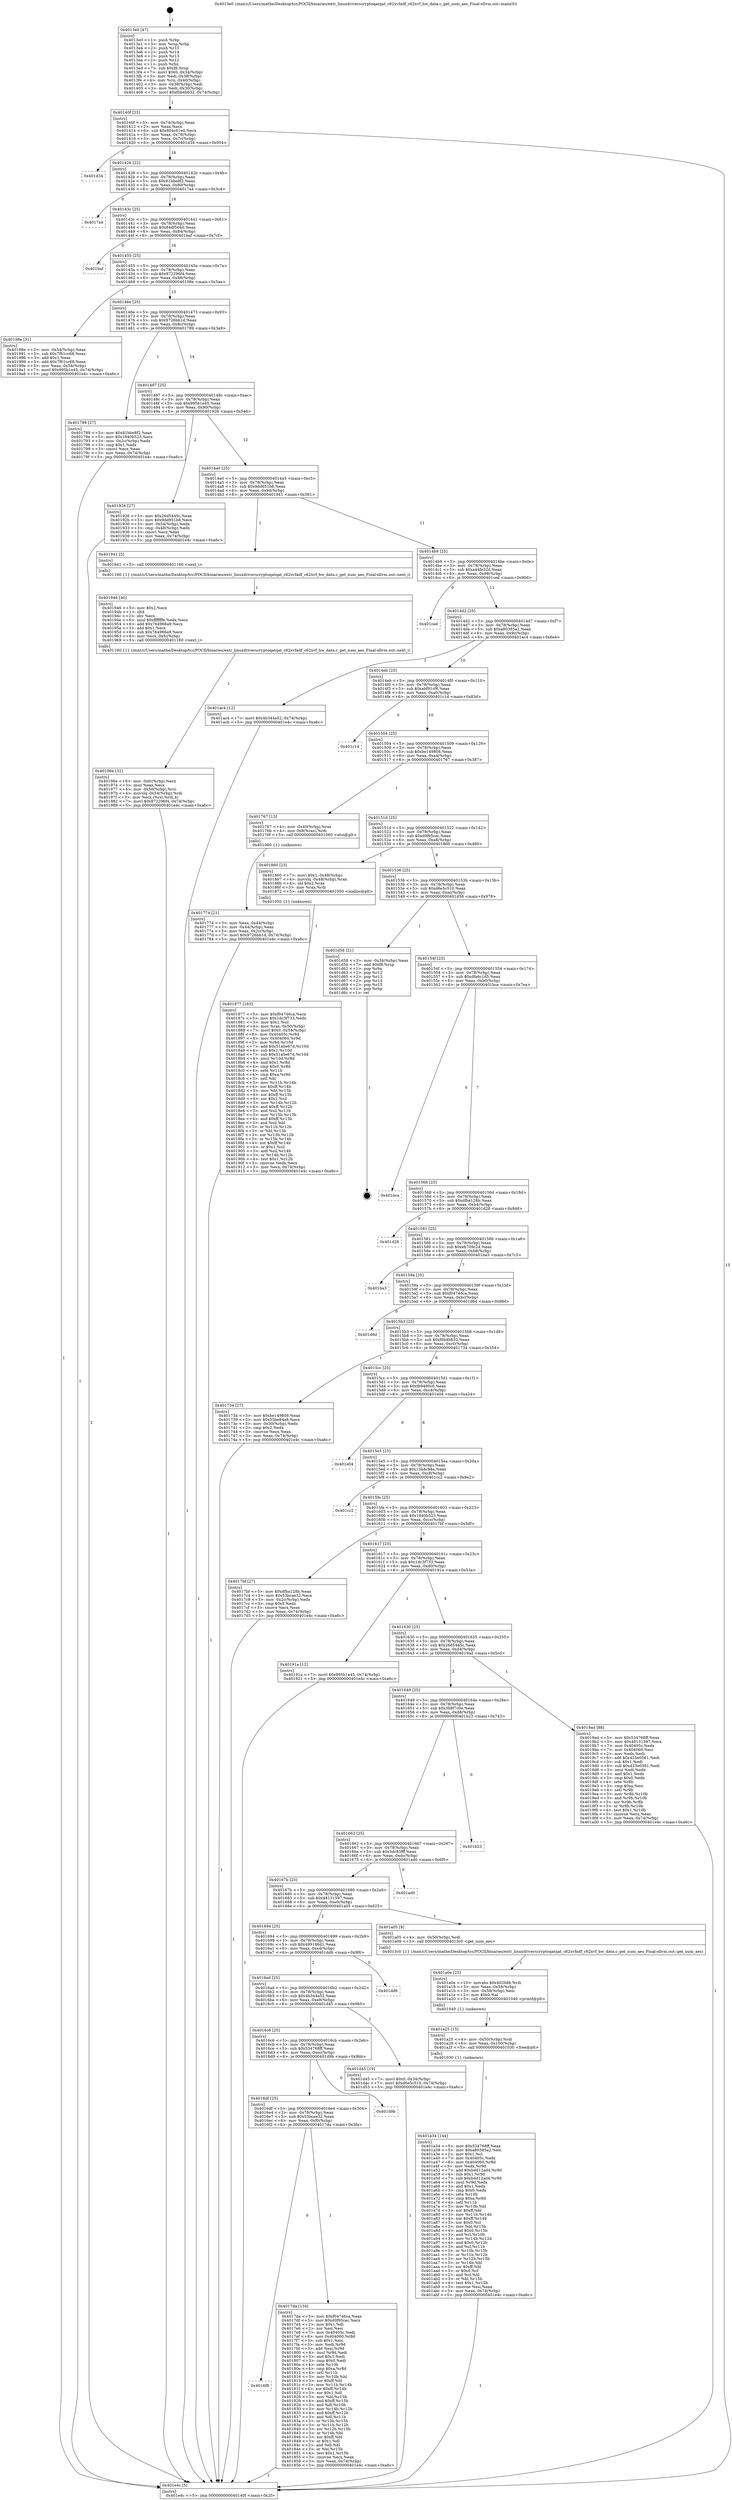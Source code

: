 digraph "0x4013e0" {
  label = "0x4013e0 (/mnt/c/Users/mathe/Desktop/tcc/POCII/binaries/extr_linuxdriverscryptoqatqat_c62xvfadf_c62xvf_hw_data.c_get_num_aes_Final-ollvm.out::main(0))"
  labelloc = "t"
  node[shape=record]

  Entry [label="",width=0.3,height=0.3,shape=circle,fillcolor=black,style=filled]
  "0x40140f" [label="{
     0x40140f [23]\l
     | [instrs]\l
     &nbsp;&nbsp;0x40140f \<+3\>: mov -0x74(%rbp),%eax\l
     &nbsp;&nbsp;0x401412 \<+2\>: mov %eax,%ecx\l
     &nbsp;&nbsp;0x401414 \<+6\>: sub $0x804c61e0,%ecx\l
     &nbsp;&nbsp;0x40141a \<+3\>: mov %eax,-0x78(%rbp)\l
     &nbsp;&nbsp;0x40141d \<+3\>: mov %ecx,-0x7c(%rbp)\l
     &nbsp;&nbsp;0x401420 \<+6\>: je 0000000000401d34 \<main+0x954\>\l
  }"]
  "0x401d34" [label="{
     0x401d34\l
  }", style=dashed]
  "0x401426" [label="{
     0x401426 [22]\l
     | [instrs]\l
     &nbsp;&nbsp;0x401426 \<+5\>: jmp 000000000040142b \<main+0x4b\>\l
     &nbsp;&nbsp;0x40142b \<+3\>: mov -0x78(%rbp),%eax\l
     &nbsp;&nbsp;0x40142e \<+5\>: sub $0x81bbe8f2,%eax\l
     &nbsp;&nbsp;0x401433 \<+3\>: mov %eax,-0x80(%rbp)\l
     &nbsp;&nbsp;0x401436 \<+6\>: je 00000000004017a4 \<main+0x3c4\>\l
  }"]
  Exit [label="",width=0.3,height=0.3,shape=circle,fillcolor=black,style=filled,peripheries=2]
  "0x4017a4" [label="{
     0x4017a4\l
  }", style=dashed]
  "0x40143c" [label="{
     0x40143c [25]\l
     | [instrs]\l
     &nbsp;&nbsp;0x40143c \<+5\>: jmp 0000000000401441 \<main+0x61\>\l
     &nbsp;&nbsp;0x401441 \<+3\>: mov -0x78(%rbp),%eax\l
     &nbsp;&nbsp;0x401444 \<+5\>: sub $0x84df5640,%eax\l
     &nbsp;&nbsp;0x401449 \<+6\>: mov %eax,-0x84(%rbp)\l
     &nbsp;&nbsp;0x40144f \<+6\>: je 0000000000401baf \<main+0x7cf\>\l
  }"]
  "0x401a34" [label="{
     0x401a34 [144]\l
     | [instrs]\l
     &nbsp;&nbsp;0x401a34 \<+5\>: mov $0x534768ff,%eax\l
     &nbsp;&nbsp;0x401a39 \<+5\>: mov $0xa80385a2,%esi\l
     &nbsp;&nbsp;0x401a3e \<+2\>: mov $0x1,%cl\l
     &nbsp;&nbsp;0x401a40 \<+7\>: mov 0x40405c,%edx\l
     &nbsp;&nbsp;0x401a47 \<+8\>: mov 0x404060,%r8d\l
     &nbsp;&nbsp;0x401a4f \<+3\>: mov %edx,%r9d\l
     &nbsp;&nbsp;0x401a52 \<+7\>: add $0xb4d12ad4,%r9d\l
     &nbsp;&nbsp;0x401a59 \<+4\>: sub $0x1,%r9d\l
     &nbsp;&nbsp;0x401a5d \<+7\>: sub $0xb4d12ad4,%r9d\l
     &nbsp;&nbsp;0x401a64 \<+4\>: imul %r9d,%edx\l
     &nbsp;&nbsp;0x401a68 \<+3\>: and $0x1,%edx\l
     &nbsp;&nbsp;0x401a6b \<+3\>: cmp $0x0,%edx\l
     &nbsp;&nbsp;0x401a6e \<+4\>: sete %r10b\l
     &nbsp;&nbsp;0x401a72 \<+4\>: cmp $0xa,%r8d\l
     &nbsp;&nbsp;0x401a76 \<+4\>: setl %r11b\l
     &nbsp;&nbsp;0x401a7a \<+3\>: mov %r10b,%bl\l
     &nbsp;&nbsp;0x401a7d \<+3\>: xor $0xff,%bl\l
     &nbsp;&nbsp;0x401a80 \<+3\>: mov %r11b,%r14b\l
     &nbsp;&nbsp;0x401a83 \<+4\>: xor $0xff,%r14b\l
     &nbsp;&nbsp;0x401a87 \<+3\>: xor $0x0,%cl\l
     &nbsp;&nbsp;0x401a8a \<+3\>: mov %bl,%r15b\l
     &nbsp;&nbsp;0x401a8d \<+4\>: and $0x0,%r15b\l
     &nbsp;&nbsp;0x401a91 \<+3\>: and %cl,%r10b\l
     &nbsp;&nbsp;0x401a94 \<+3\>: mov %r14b,%r12b\l
     &nbsp;&nbsp;0x401a97 \<+4\>: and $0x0,%r12b\l
     &nbsp;&nbsp;0x401a9b \<+3\>: and %cl,%r11b\l
     &nbsp;&nbsp;0x401a9e \<+3\>: or %r10b,%r15b\l
     &nbsp;&nbsp;0x401aa1 \<+3\>: or %r11b,%r12b\l
     &nbsp;&nbsp;0x401aa4 \<+3\>: xor %r12b,%r15b\l
     &nbsp;&nbsp;0x401aa7 \<+3\>: or %r14b,%bl\l
     &nbsp;&nbsp;0x401aaa \<+3\>: xor $0xff,%bl\l
     &nbsp;&nbsp;0x401aad \<+3\>: or $0x0,%cl\l
     &nbsp;&nbsp;0x401ab0 \<+2\>: and %cl,%bl\l
     &nbsp;&nbsp;0x401ab2 \<+3\>: or %bl,%r15b\l
     &nbsp;&nbsp;0x401ab5 \<+4\>: test $0x1,%r15b\l
     &nbsp;&nbsp;0x401ab9 \<+3\>: cmovne %esi,%eax\l
     &nbsp;&nbsp;0x401abc \<+3\>: mov %eax,-0x74(%rbp)\l
     &nbsp;&nbsp;0x401abf \<+5\>: jmp 0000000000401e4c \<main+0xa6c\>\l
  }"]
  "0x401baf" [label="{
     0x401baf\l
  }", style=dashed]
  "0x401455" [label="{
     0x401455 [25]\l
     | [instrs]\l
     &nbsp;&nbsp;0x401455 \<+5\>: jmp 000000000040145a \<main+0x7a\>\l
     &nbsp;&nbsp;0x40145a \<+3\>: mov -0x78(%rbp),%eax\l
     &nbsp;&nbsp;0x40145d \<+5\>: sub $0x872296f4,%eax\l
     &nbsp;&nbsp;0x401462 \<+6\>: mov %eax,-0x88(%rbp)\l
     &nbsp;&nbsp;0x401468 \<+6\>: je 000000000040198e \<main+0x5ae\>\l
  }"]
  "0x401a25" [label="{
     0x401a25 [15]\l
     | [instrs]\l
     &nbsp;&nbsp;0x401a25 \<+4\>: mov -0x50(%rbp),%rdi\l
     &nbsp;&nbsp;0x401a29 \<+6\>: mov %eax,-0x100(%rbp)\l
     &nbsp;&nbsp;0x401a2f \<+5\>: call 0000000000401030 \<free@plt\>\l
     | [calls]\l
     &nbsp;&nbsp;0x401030 \{1\} (unknown)\l
  }"]
  "0x40198e" [label="{
     0x40198e [31]\l
     | [instrs]\l
     &nbsp;&nbsp;0x40198e \<+3\>: mov -0x54(%rbp),%eax\l
     &nbsp;&nbsp;0x401991 \<+5\>: sub $0x7f61cc68,%eax\l
     &nbsp;&nbsp;0x401996 \<+3\>: add $0x1,%eax\l
     &nbsp;&nbsp;0x401999 \<+5\>: add $0x7f61cc68,%eax\l
     &nbsp;&nbsp;0x40199e \<+3\>: mov %eax,-0x54(%rbp)\l
     &nbsp;&nbsp;0x4019a1 \<+7\>: movl $0x995b1e45,-0x74(%rbp)\l
     &nbsp;&nbsp;0x4019a8 \<+5\>: jmp 0000000000401e4c \<main+0xa6c\>\l
  }"]
  "0x40146e" [label="{
     0x40146e [25]\l
     | [instrs]\l
     &nbsp;&nbsp;0x40146e \<+5\>: jmp 0000000000401473 \<main+0x93\>\l
     &nbsp;&nbsp;0x401473 \<+3\>: mov -0x78(%rbp),%eax\l
     &nbsp;&nbsp;0x401476 \<+5\>: sub $0x9726bb1d,%eax\l
     &nbsp;&nbsp;0x40147b \<+6\>: mov %eax,-0x8c(%rbp)\l
     &nbsp;&nbsp;0x401481 \<+6\>: je 0000000000401789 \<main+0x3a9\>\l
  }"]
  "0x401a0e" [label="{
     0x401a0e [23]\l
     | [instrs]\l
     &nbsp;&nbsp;0x401a0e \<+10\>: movabs $0x4020d6,%rdi\l
     &nbsp;&nbsp;0x401a18 \<+3\>: mov %eax,-0x58(%rbp)\l
     &nbsp;&nbsp;0x401a1b \<+3\>: mov -0x58(%rbp),%esi\l
     &nbsp;&nbsp;0x401a1e \<+2\>: mov $0x0,%al\l
     &nbsp;&nbsp;0x401a20 \<+5\>: call 0000000000401040 \<printf@plt\>\l
     | [calls]\l
     &nbsp;&nbsp;0x401040 \{1\} (unknown)\l
  }"]
  "0x401789" [label="{
     0x401789 [27]\l
     | [instrs]\l
     &nbsp;&nbsp;0x401789 \<+5\>: mov $0x81bbe8f2,%eax\l
     &nbsp;&nbsp;0x40178e \<+5\>: mov $0x1840b523,%ecx\l
     &nbsp;&nbsp;0x401793 \<+3\>: mov -0x2c(%rbp),%edx\l
     &nbsp;&nbsp;0x401796 \<+3\>: cmp $0x1,%edx\l
     &nbsp;&nbsp;0x401799 \<+3\>: cmovl %ecx,%eax\l
     &nbsp;&nbsp;0x40179c \<+3\>: mov %eax,-0x74(%rbp)\l
     &nbsp;&nbsp;0x40179f \<+5\>: jmp 0000000000401e4c \<main+0xa6c\>\l
  }"]
  "0x401487" [label="{
     0x401487 [25]\l
     | [instrs]\l
     &nbsp;&nbsp;0x401487 \<+5\>: jmp 000000000040148c \<main+0xac\>\l
     &nbsp;&nbsp;0x40148c \<+3\>: mov -0x78(%rbp),%eax\l
     &nbsp;&nbsp;0x40148f \<+5\>: sub $0x995b1e45,%eax\l
     &nbsp;&nbsp;0x401494 \<+6\>: mov %eax,-0x90(%rbp)\l
     &nbsp;&nbsp;0x40149a \<+6\>: je 0000000000401926 \<main+0x546\>\l
  }"]
  "0x40196e" [label="{
     0x40196e [32]\l
     | [instrs]\l
     &nbsp;&nbsp;0x40196e \<+6\>: mov -0xfc(%rbp),%ecx\l
     &nbsp;&nbsp;0x401974 \<+3\>: imul %eax,%ecx\l
     &nbsp;&nbsp;0x401977 \<+4\>: mov -0x50(%rbp),%rsi\l
     &nbsp;&nbsp;0x40197b \<+4\>: movslq -0x54(%rbp),%rdi\l
     &nbsp;&nbsp;0x40197f \<+3\>: mov %ecx,(%rsi,%rdi,4)\l
     &nbsp;&nbsp;0x401982 \<+7\>: movl $0x872296f4,-0x74(%rbp)\l
     &nbsp;&nbsp;0x401989 \<+5\>: jmp 0000000000401e4c \<main+0xa6c\>\l
  }"]
  "0x401926" [label="{
     0x401926 [27]\l
     | [instrs]\l
     &nbsp;&nbsp;0x401926 \<+5\>: mov $0x26d5445c,%eax\l
     &nbsp;&nbsp;0x40192b \<+5\>: mov $0x9dd951b8,%ecx\l
     &nbsp;&nbsp;0x401930 \<+3\>: mov -0x54(%rbp),%edx\l
     &nbsp;&nbsp;0x401933 \<+3\>: cmp -0x48(%rbp),%edx\l
     &nbsp;&nbsp;0x401936 \<+3\>: cmovl %ecx,%eax\l
     &nbsp;&nbsp;0x401939 \<+3\>: mov %eax,-0x74(%rbp)\l
     &nbsp;&nbsp;0x40193c \<+5\>: jmp 0000000000401e4c \<main+0xa6c\>\l
  }"]
  "0x4014a0" [label="{
     0x4014a0 [25]\l
     | [instrs]\l
     &nbsp;&nbsp;0x4014a0 \<+5\>: jmp 00000000004014a5 \<main+0xc5\>\l
     &nbsp;&nbsp;0x4014a5 \<+3\>: mov -0x78(%rbp),%eax\l
     &nbsp;&nbsp;0x4014a8 \<+5\>: sub $0x9dd951b8,%eax\l
     &nbsp;&nbsp;0x4014ad \<+6\>: mov %eax,-0x94(%rbp)\l
     &nbsp;&nbsp;0x4014b3 \<+6\>: je 0000000000401941 \<main+0x561\>\l
  }"]
  "0x401946" [label="{
     0x401946 [40]\l
     | [instrs]\l
     &nbsp;&nbsp;0x401946 \<+5\>: mov $0x2,%ecx\l
     &nbsp;&nbsp;0x40194b \<+1\>: cltd\l
     &nbsp;&nbsp;0x40194c \<+2\>: idiv %ecx\l
     &nbsp;&nbsp;0x40194e \<+6\>: imul $0xfffffffe,%edx,%ecx\l
     &nbsp;&nbsp;0x401954 \<+6\>: add $0x764966a9,%ecx\l
     &nbsp;&nbsp;0x40195a \<+3\>: add $0x1,%ecx\l
     &nbsp;&nbsp;0x40195d \<+6\>: sub $0x764966a9,%ecx\l
     &nbsp;&nbsp;0x401963 \<+6\>: mov %ecx,-0xfc(%rbp)\l
     &nbsp;&nbsp;0x401969 \<+5\>: call 0000000000401160 \<next_i\>\l
     | [calls]\l
     &nbsp;&nbsp;0x401160 \{1\} (/mnt/c/Users/mathe/Desktop/tcc/POCII/binaries/extr_linuxdriverscryptoqatqat_c62xvfadf_c62xvf_hw_data.c_get_num_aes_Final-ollvm.out::next_i)\l
  }"]
  "0x401941" [label="{
     0x401941 [5]\l
     | [instrs]\l
     &nbsp;&nbsp;0x401941 \<+5\>: call 0000000000401160 \<next_i\>\l
     | [calls]\l
     &nbsp;&nbsp;0x401160 \{1\} (/mnt/c/Users/mathe/Desktop/tcc/POCII/binaries/extr_linuxdriverscryptoqatqat_c62xvfadf_c62xvf_hw_data.c_get_num_aes_Final-ollvm.out::next_i)\l
  }"]
  "0x4014b9" [label="{
     0x4014b9 [25]\l
     | [instrs]\l
     &nbsp;&nbsp;0x4014b9 \<+5\>: jmp 00000000004014be \<main+0xde\>\l
     &nbsp;&nbsp;0x4014be \<+3\>: mov -0x78(%rbp),%eax\l
     &nbsp;&nbsp;0x4014c1 \<+5\>: sub $0xa44fe32d,%eax\l
     &nbsp;&nbsp;0x4014c6 \<+6\>: mov %eax,-0x98(%rbp)\l
     &nbsp;&nbsp;0x4014cc \<+6\>: je 0000000000401ced \<main+0x90d\>\l
  }"]
  "0x401877" [label="{
     0x401877 [163]\l
     | [instrs]\l
     &nbsp;&nbsp;0x401877 \<+5\>: mov $0xf04746ca,%ecx\l
     &nbsp;&nbsp;0x40187c \<+5\>: mov $0x1dc3f733,%edx\l
     &nbsp;&nbsp;0x401881 \<+3\>: mov $0x1,%sil\l
     &nbsp;&nbsp;0x401884 \<+4\>: mov %rax,-0x50(%rbp)\l
     &nbsp;&nbsp;0x401888 \<+7\>: movl $0x0,-0x54(%rbp)\l
     &nbsp;&nbsp;0x40188f \<+8\>: mov 0x40405c,%r8d\l
     &nbsp;&nbsp;0x401897 \<+8\>: mov 0x404060,%r9d\l
     &nbsp;&nbsp;0x40189f \<+3\>: mov %r8d,%r10d\l
     &nbsp;&nbsp;0x4018a2 \<+7\>: add $0x51a0e67d,%r10d\l
     &nbsp;&nbsp;0x4018a9 \<+4\>: sub $0x1,%r10d\l
     &nbsp;&nbsp;0x4018ad \<+7\>: sub $0x51a0e67d,%r10d\l
     &nbsp;&nbsp;0x4018b4 \<+4\>: imul %r10d,%r8d\l
     &nbsp;&nbsp;0x4018b8 \<+4\>: and $0x1,%r8d\l
     &nbsp;&nbsp;0x4018bc \<+4\>: cmp $0x0,%r8d\l
     &nbsp;&nbsp;0x4018c0 \<+4\>: sete %r11b\l
     &nbsp;&nbsp;0x4018c4 \<+4\>: cmp $0xa,%r9d\l
     &nbsp;&nbsp;0x4018c8 \<+3\>: setl %bl\l
     &nbsp;&nbsp;0x4018cb \<+3\>: mov %r11b,%r14b\l
     &nbsp;&nbsp;0x4018ce \<+4\>: xor $0xff,%r14b\l
     &nbsp;&nbsp;0x4018d2 \<+3\>: mov %bl,%r15b\l
     &nbsp;&nbsp;0x4018d5 \<+4\>: xor $0xff,%r15b\l
     &nbsp;&nbsp;0x4018d9 \<+4\>: xor $0x1,%sil\l
     &nbsp;&nbsp;0x4018dd \<+3\>: mov %r14b,%r12b\l
     &nbsp;&nbsp;0x4018e0 \<+4\>: and $0xff,%r12b\l
     &nbsp;&nbsp;0x4018e4 \<+3\>: and %sil,%r11b\l
     &nbsp;&nbsp;0x4018e7 \<+3\>: mov %r15b,%r13b\l
     &nbsp;&nbsp;0x4018ea \<+4\>: and $0xff,%r13b\l
     &nbsp;&nbsp;0x4018ee \<+3\>: and %sil,%bl\l
     &nbsp;&nbsp;0x4018f1 \<+3\>: or %r11b,%r12b\l
     &nbsp;&nbsp;0x4018f4 \<+3\>: or %bl,%r13b\l
     &nbsp;&nbsp;0x4018f7 \<+3\>: xor %r13b,%r12b\l
     &nbsp;&nbsp;0x4018fa \<+3\>: or %r15b,%r14b\l
     &nbsp;&nbsp;0x4018fd \<+4\>: xor $0xff,%r14b\l
     &nbsp;&nbsp;0x401901 \<+4\>: or $0x1,%sil\l
     &nbsp;&nbsp;0x401905 \<+3\>: and %sil,%r14b\l
     &nbsp;&nbsp;0x401908 \<+3\>: or %r14b,%r12b\l
     &nbsp;&nbsp;0x40190b \<+4\>: test $0x1,%r12b\l
     &nbsp;&nbsp;0x40190f \<+3\>: cmovne %edx,%ecx\l
     &nbsp;&nbsp;0x401912 \<+3\>: mov %ecx,-0x74(%rbp)\l
     &nbsp;&nbsp;0x401915 \<+5\>: jmp 0000000000401e4c \<main+0xa6c\>\l
  }"]
  "0x401ced" [label="{
     0x401ced\l
  }", style=dashed]
  "0x4014d2" [label="{
     0x4014d2 [25]\l
     | [instrs]\l
     &nbsp;&nbsp;0x4014d2 \<+5\>: jmp 00000000004014d7 \<main+0xf7\>\l
     &nbsp;&nbsp;0x4014d7 \<+3\>: mov -0x78(%rbp),%eax\l
     &nbsp;&nbsp;0x4014da \<+5\>: sub $0xa80385a2,%eax\l
     &nbsp;&nbsp;0x4014df \<+6\>: mov %eax,-0x9c(%rbp)\l
     &nbsp;&nbsp;0x4014e5 \<+6\>: je 0000000000401ac4 \<main+0x6e4\>\l
  }"]
  "0x4016f8" [label="{
     0x4016f8\l
  }", style=dashed]
  "0x401ac4" [label="{
     0x401ac4 [12]\l
     | [instrs]\l
     &nbsp;&nbsp;0x401ac4 \<+7\>: movl $0x4b344a52,-0x74(%rbp)\l
     &nbsp;&nbsp;0x401acb \<+5\>: jmp 0000000000401e4c \<main+0xa6c\>\l
  }"]
  "0x4014eb" [label="{
     0x4014eb [25]\l
     | [instrs]\l
     &nbsp;&nbsp;0x4014eb \<+5\>: jmp 00000000004014f0 \<main+0x110\>\l
     &nbsp;&nbsp;0x4014f0 \<+3\>: mov -0x78(%rbp),%eax\l
     &nbsp;&nbsp;0x4014f3 \<+5\>: sub $0xabf91cf6,%eax\l
     &nbsp;&nbsp;0x4014f8 \<+6\>: mov %eax,-0xa0(%rbp)\l
     &nbsp;&nbsp;0x4014fe \<+6\>: je 0000000000401c1d \<main+0x83d\>\l
  }"]
  "0x4017da" [label="{
     0x4017da [134]\l
     | [instrs]\l
     &nbsp;&nbsp;0x4017da \<+5\>: mov $0xf04746ca,%eax\l
     &nbsp;&nbsp;0x4017df \<+5\>: mov $0xd0f95cac,%ecx\l
     &nbsp;&nbsp;0x4017e4 \<+2\>: mov $0x1,%dl\l
     &nbsp;&nbsp;0x4017e6 \<+2\>: xor %esi,%esi\l
     &nbsp;&nbsp;0x4017e8 \<+7\>: mov 0x40405c,%edi\l
     &nbsp;&nbsp;0x4017ef \<+8\>: mov 0x404060,%r8d\l
     &nbsp;&nbsp;0x4017f7 \<+3\>: sub $0x1,%esi\l
     &nbsp;&nbsp;0x4017fa \<+3\>: mov %edi,%r9d\l
     &nbsp;&nbsp;0x4017fd \<+3\>: add %esi,%r9d\l
     &nbsp;&nbsp;0x401800 \<+4\>: imul %r9d,%edi\l
     &nbsp;&nbsp;0x401804 \<+3\>: and $0x1,%edi\l
     &nbsp;&nbsp;0x401807 \<+3\>: cmp $0x0,%edi\l
     &nbsp;&nbsp;0x40180a \<+4\>: sete %r10b\l
     &nbsp;&nbsp;0x40180e \<+4\>: cmp $0xa,%r8d\l
     &nbsp;&nbsp;0x401812 \<+4\>: setl %r11b\l
     &nbsp;&nbsp;0x401816 \<+3\>: mov %r10b,%bl\l
     &nbsp;&nbsp;0x401819 \<+3\>: xor $0xff,%bl\l
     &nbsp;&nbsp;0x40181c \<+3\>: mov %r11b,%r14b\l
     &nbsp;&nbsp;0x40181f \<+4\>: xor $0xff,%r14b\l
     &nbsp;&nbsp;0x401823 \<+3\>: xor $0x1,%dl\l
     &nbsp;&nbsp;0x401826 \<+3\>: mov %bl,%r15b\l
     &nbsp;&nbsp;0x401829 \<+4\>: and $0xff,%r15b\l
     &nbsp;&nbsp;0x40182d \<+3\>: and %dl,%r10b\l
     &nbsp;&nbsp;0x401830 \<+3\>: mov %r14b,%r12b\l
     &nbsp;&nbsp;0x401833 \<+4\>: and $0xff,%r12b\l
     &nbsp;&nbsp;0x401837 \<+3\>: and %dl,%r11b\l
     &nbsp;&nbsp;0x40183a \<+3\>: or %r10b,%r15b\l
     &nbsp;&nbsp;0x40183d \<+3\>: or %r11b,%r12b\l
     &nbsp;&nbsp;0x401840 \<+3\>: xor %r12b,%r15b\l
     &nbsp;&nbsp;0x401843 \<+3\>: or %r14b,%bl\l
     &nbsp;&nbsp;0x401846 \<+3\>: xor $0xff,%bl\l
     &nbsp;&nbsp;0x401849 \<+3\>: or $0x1,%dl\l
     &nbsp;&nbsp;0x40184c \<+2\>: and %dl,%bl\l
     &nbsp;&nbsp;0x40184e \<+3\>: or %bl,%r15b\l
     &nbsp;&nbsp;0x401851 \<+4\>: test $0x1,%r15b\l
     &nbsp;&nbsp;0x401855 \<+3\>: cmovne %ecx,%eax\l
     &nbsp;&nbsp;0x401858 \<+3\>: mov %eax,-0x74(%rbp)\l
     &nbsp;&nbsp;0x40185b \<+5\>: jmp 0000000000401e4c \<main+0xa6c\>\l
  }"]
  "0x401c1d" [label="{
     0x401c1d\l
  }", style=dashed]
  "0x401504" [label="{
     0x401504 [25]\l
     | [instrs]\l
     &nbsp;&nbsp;0x401504 \<+5\>: jmp 0000000000401509 \<main+0x129\>\l
     &nbsp;&nbsp;0x401509 \<+3\>: mov -0x78(%rbp),%eax\l
     &nbsp;&nbsp;0x40150c \<+5\>: sub $0xbe149808,%eax\l
     &nbsp;&nbsp;0x401511 \<+6\>: mov %eax,-0xa4(%rbp)\l
     &nbsp;&nbsp;0x401517 \<+6\>: je 0000000000401767 \<main+0x387\>\l
  }"]
  "0x4016df" [label="{
     0x4016df [25]\l
     | [instrs]\l
     &nbsp;&nbsp;0x4016df \<+5\>: jmp 00000000004016e4 \<main+0x304\>\l
     &nbsp;&nbsp;0x4016e4 \<+3\>: mov -0x78(%rbp),%eax\l
     &nbsp;&nbsp;0x4016e7 \<+5\>: sub $0x53bcae32,%eax\l
     &nbsp;&nbsp;0x4016ec \<+6\>: mov %eax,-0xf0(%rbp)\l
     &nbsp;&nbsp;0x4016f2 \<+6\>: je 00000000004017da \<main+0x3fa\>\l
  }"]
  "0x401767" [label="{
     0x401767 [13]\l
     | [instrs]\l
     &nbsp;&nbsp;0x401767 \<+4\>: mov -0x40(%rbp),%rax\l
     &nbsp;&nbsp;0x40176b \<+4\>: mov 0x8(%rax),%rdi\l
     &nbsp;&nbsp;0x40176f \<+5\>: call 0000000000401060 \<atoi@plt\>\l
     | [calls]\l
     &nbsp;&nbsp;0x401060 \{1\} (unknown)\l
  }"]
  "0x40151d" [label="{
     0x40151d [25]\l
     | [instrs]\l
     &nbsp;&nbsp;0x40151d \<+5\>: jmp 0000000000401522 \<main+0x142\>\l
     &nbsp;&nbsp;0x401522 \<+3\>: mov -0x78(%rbp),%eax\l
     &nbsp;&nbsp;0x401525 \<+5\>: sub $0xd0f95cac,%eax\l
     &nbsp;&nbsp;0x40152a \<+6\>: mov %eax,-0xa8(%rbp)\l
     &nbsp;&nbsp;0x401530 \<+6\>: je 0000000000401860 \<main+0x480\>\l
  }"]
  "0x401d9b" [label="{
     0x401d9b\l
  }", style=dashed]
  "0x401860" [label="{
     0x401860 [23]\l
     | [instrs]\l
     &nbsp;&nbsp;0x401860 \<+7\>: movl $0x1,-0x48(%rbp)\l
     &nbsp;&nbsp;0x401867 \<+4\>: movslq -0x48(%rbp),%rax\l
     &nbsp;&nbsp;0x40186b \<+4\>: shl $0x2,%rax\l
     &nbsp;&nbsp;0x40186f \<+3\>: mov %rax,%rdi\l
     &nbsp;&nbsp;0x401872 \<+5\>: call 0000000000401050 \<malloc@plt\>\l
     | [calls]\l
     &nbsp;&nbsp;0x401050 \{1\} (unknown)\l
  }"]
  "0x401536" [label="{
     0x401536 [25]\l
     | [instrs]\l
     &nbsp;&nbsp;0x401536 \<+5\>: jmp 000000000040153b \<main+0x15b\>\l
     &nbsp;&nbsp;0x40153b \<+3\>: mov -0x78(%rbp),%eax\l
     &nbsp;&nbsp;0x40153e \<+5\>: sub $0xd6e5c510,%eax\l
     &nbsp;&nbsp;0x401543 \<+6\>: mov %eax,-0xac(%rbp)\l
     &nbsp;&nbsp;0x401549 \<+6\>: je 0000000000401d58 \<main+0x978\>\l
  }"]
  "0x4016c6" [label="{
     0x4016c6 [25]\l
     | [instrs]\l
     &nbsp;&nbsp;0x4016c6 \<+5\>: jmp 00000000004016cb \<main+0x2eb\>\l
     &nbsp;&nbsp;0x4016cb \<+3\>: mov -0x78(%rbp),%eax\l
     &nbsp;&nbsp;0x4016ce \<+5\>: sub $0x534768ff,%eax\l
     &nbsp;&nbsp;0x4016d3 \<+6\>: mov %eax,-0xec(%rbp)\l
     &nbsp;&nbsp;0x4016d9 \<+6\>: je 0000000000401d9b \<main+0x9bb\>\l
  }"]
  "0x401d58" [label="{
     0x401d58 [21]\l
     | [instrs]\l
     &nbsp;&nbsp;0x401d58 \<+3\>: mov -0x34(%rbp),%eax\l
     &nbsp;&nbsp;0x401d5b \<+7\>: add $0xf8,%rsp\l
     &nbsp;&nbsp;0x401d62 \<+1\>: pop %rbx\l
     &nbsp;&nbsp;0x401d63 \<+2\>: pop %r12\l
     &nbsp;&nbsp;0x401d65 \<+2\>: pop %r13\l
     &nbsp;&nbsp;0x401d67 \<+2\>: pop %r14\l
     &nbsp;&nbsp;0x401d69 \<+2\>: pop %r15\l
     &nbsp;&nbsp;0x401d6b \<+1\>: pop %rbp\l
     &nbsp;&nbsp;0x401d6c \<+1\>: ret\l
  }"]
  "0x40154f" [label="{
     0x40154f [25]\l
     | [instrs]\l
     &nbsp;&nbsp;0x40154f \<+5\>: jmp 0000000000401554 \<main+0x174\>\l
     &nbsp;&nbsp;0x401554 \<+3\>: mov -0x78(%rbp),%eax\l
     &nbsp;&nbsp;0x401557 \<+5\>: sub $0xdfa6c1d5,%eax\l
     &nbsp;&nbsp;0x40155c \<+6\>: mov %eax,-0xb0(%rbp)\l
     &nbsp;&nbsp;0x401562 \<+6\>: je 0000000000401bca \<main+0x7ea\>\l
  }"]
  "0x401d45" [label="{
     0x401d45 [19]\l
     | [instrs]\l
     &nbsp;&nbsp;0x401d45 \<+7\>: movl $0x0,-0x34(%rbp)\l
     &nbsp;&nbsp;0x401d4c \<+7\>: movl $0xd6e5c510,-0x74(%rbp)\l
     &nbsp;&nbsp;0x401d53 \<+5\>: jmp 0000000000401e4c \<main+0xa6c\>\l
  }"]
  "0x401bca" [label="{
     0x401bca\l
  }", style=dashed]
  "0x401568" [label="{
     0x401568 [25]\l
     | [instrs]\l
     &nbsp;&nbsp;0x401568 \<+5\>: jmp 000000000040156d \<main+0x18d\>\l
     &nbsp;&nbsp;0x40156d \<+3\>: mov -0x78(%rbp),%eax\l
     &nbsp;&nbsp;0x401570 \<+5\>: sub $0xdfba128b,%eax\l
     &nbsp;&nbsp;0x401575 \<+6\>: mov %eax,-0xb4(%rbp)\l
     &nbsp;&nbsp;0x40157b \<+6\>: je 0000000000401d28 \<main+0x948\>\l
  }"]
  "0x4016ad" [label="{
     0x4016ad [25]\l
     | [instrs]\l
     &nbsp;&nbsp;0x4016ad \<+5\>: jmp 00000000004016b2 \<main+0x2d2\>\l
     &nbsp;&nbsp;0x4016b2 \<+3\>: mov -0x78(%rbp),%eax\l
     &nbsp;&nbsp;0x4016b5 \<+5\>: sub $0x4b344a52,%eax\l
     &nbsp;&nbsp;0x4016ba \<+6\>: mov %eax,-0xe8(%rbp)\l
     &nbsp;&nbsp;0x4016c0 \<+6\>: je 0000000000401d45 \<main+0x965\>\l
  }"]
  "0x401d28" [label="{
     0x401d28\l
  }", style=dashed]
  "0x401581" [label="{
     0x401581 [25]\l
     | [instrs]\l
     &nbsp;&nbsp;0x401581 \<+5\>: jmp 0000000000401586 \<main+0x1a6\>\l
     &nbsp;&nbsp;0x401586 \<+3\>: mov -0x78(%rbp),%eax\l
     &nbsp;&nbsp;0x401589 \<+5\>: sub $0xeb709c24,%eax\l
     &nbsp;&nbsp;0x40158e \<+6\>: mov %eax,-0xb8(%rbp)\l
     &nbsp;&nbsp;0x401594 \<+6\>: je 0000000000401ba3 \<main+0x7c3\>\l
  }"]
  "0x401dd6" [label="{
     0x401dd6\l
  }", style=dashed]
  "0x401ba3" [label="{
     0x401ba3\l
  }", style=dashed]
  "0x40159a" [label="{
     0x40159a [25]\l
     | [instrs]\l
     &nbsp;&nbsp;0x40159a \<+5\>: jmp 000000000040159f \<main+0x1bf\>\l
     &nbsp;&nbsp;0x40159f \<+3\>: mov -0x78(%rbp),%eax\l
     &nbsp;&nbsp;0x4015a2 \<+5\>: sub $0xf04746ca,%eax\l
     &nbsp;&nbsp;0x4015a7 \<+6\>: mov %eax,-0xbc(%rbp)\l
     &nbsp;&nbsp;0x4015ad \<+6\>: je 0000000000401d6d \<main+0x98d\>\l
  }"]
  "0x401694" [label="{
     0x401694 [25]\l
     | [instrs]\l
     &nbsp;&nbsp;0x401694 \<+5\>: jmp 0000000000401699 \<main+0x2b9\>\l
     &nbsp;&nbsp;0x401699 \<+3\>: mov -0x78(%rbp),%eax\l
     &nbsp;&nbsp;0x40169c \<+5\>: sub $0x499186d1,%eax\l
     &nbsp;&nbsp;0x4016a1 \<+6\>: mov %eax,-0xe4(%rbp)\l
     &nbsp;&nbsp;0x4016a7 \<+6\>: je 0000000000401dd6 \<main+0x9f6\>\l
  }"]
  "0x401d6d" [label="{
     0x401d6d\l
  }", style=dashed]
  "0x4015b3" [label="{
     0x4015b3 [25]\l
     | [instrs]\l
     &nbsp;&nbsp;0x4015b3 \<+5\>: jmp 00000000004015b8 \<main+0x1d8\>\l
     &nbsp;&nbsp;0x4015b8 \<+3\>: mov -0x78(%rbp),%eax\l
     &nbsp;&nbsp;0x4015bb \<+5\>: sub $0xf0b4b632,%eax\l
     &nbsp;&nbsp;0x4015c0 \<+6\>: mov %eax,-0xc0(%rbp)\l
     &nbsp;&nbsp;0x4015c6 \<+6\>: je 0000000000401734 \<main+0x354\>\l
  }"]
  "0x401a05" [label="{
     0x401a05 [9]\l
     | [instrs]\l
     &nbsp;&nbsp;0x401a05 \<+4\>: mov -0x50(%rbp),%rdi\l
     &nbsp;&nbsp;0x401a09 \<+5\>: call 00000000004013c0 \<get_num_aes\>\l
     | [calls]\l
     &nbsp;&nbsp;0x4013c0 \{1\} (/mnt/c/Users/mathe/Desktop/tcc/POCII/binaries/extr_linuxdriverscryptoqatqat_c62xvfadf_c62xvf_hw_data.c_get_num_aes_Final-ollvm.out::get_num_aes)\l
  }"]
  "0x401734" [label="{
     0x401734 [27]\l
     | [instrs]\l
     &nbsp;&nbsp;0x401734 \<+5\>: mov $0xbe149808,%eax\l
     &nbsp;&nbsp;0x401739 \<+5\>: mov $0x55be84a8,%ecx\l
     &nbsp;&nbsp;0x40173e \<+3\>: mov -0x30(%rbp),%edx\l
     &nbsp;&nbsp;0x401741 \<+3\>: cmp $0x2,%edx\l
     &nbsp;&nbsp;0x401744 \<+3\>: cmovne %ecx,%eax\l
     &nbsp;&nbsp;0x401747 \<+3\>: mov %eax,-0x74(%rbp)\l
     &nbsp;&nbsp;0x40174a \<+5\>: jmp 0000000000401e4c \<main+0xa6c\>\l
  }"]
  "0x4015cc" [label="{
     0x4015cc [25]\l
     | [instrs]\l
     &nbsp;&nbsp;0x4015cc \<+5\>: jmp 00000000004015d1 \<main+0x1f1\>\l
     &nbsp;&nbsp;0x4015d1 \<+3\>: mov -0x78(%rbp),%eax\l
     &nbsp;&nbsp;0x4015d4 \<+5\>: sub $0xfb9480c0,%eax\l
     &nbsp;&nbsp;0x4015d9 \<+6\>: mov %eax,-0xc4(%rbp)\l
     &nbsp;&nbsp;0x4015df \<+6\>: je 0000000000401e04 \<main+0xa24\>\l
  }"]
  "0x401e4c" [label="{
     0x401e4c [5]\l
     | [instrs]\l
     &nbsp;&nbsp;0x401e4c \<+5\>: jmp 000000000040140f \<main+0x2f\>\l
  }"]
  "0x4013e0" [label="{
     0x4013e0 [47]\l
     | [instrs]\l
     &nbsp;&nbsp;0x4013e0 \<+1\>: push %rbp\l
     &nbsp;&nbsp;0x4013e1 \<+3\>: mov %rsp,%rbp\l
     &nbsp;&nbsp;0x4013e4 \<+2\>: push %r15\l
     &nbsp;&nbsp;0x4013e6 \<+2\>: push %r14\l
     &nbsp;&nbsp;0x4013e8 \<+2\>: push %r13\l
     &nbsp;&nbsp;0x4013ea \<+2\>: push %r12\l
     &nbsp;&nbsp;0x4013ec \<+1\>: push %rbx\l
     &nbsp;&nbsp;0x4013ed \<+7\>: sub $0xf8,%rsp\l
     &nbsp;&nbsp;0x4013f4 \<+7\>: movl $0x0,-0x34(%rbp)\l
     &nbsp;&nbsp;0x4013fb \<+3\>: mov %edi,-0x38(%rbp)\l
     &nbsp;&nbsp;0x4013fe \<+4\>: mov %rsi,-0x40(%rbp)\l
     &nbsp;&nbsp;0x401402 \<+3\>: mov -0x38(%rbp),%edi\l
     &nbsp;&nbsp;0x401405 \<+3\>: mov %edi,-0x30(%rbp)\l
     &nbsp;&nbsp;0x401408 \<+7\>: movl $0xf0b4b632,-0x74(%rbp)\l
  }"]
  "0x401774" [label="{
     0x401774 [21]\l
     | [instrs]\l
     &nbsp;&nbsp;0x401774 \<+3\>: mov %eax,-0x44(%rbp)\l
     &nbsp;&nbsp;0x401777 \<+3\>: mov -0x44(%rbp),%eax\l
     &nbsp;&nbsp;0x40177a \<+3\>: mov %eax,-0x2c(%rbp)\l
     &nbsp;&nbsp;0x40177d \<+7\>: movl $0x9726bb1d,-0x74(%rbp)\l
     &nbsp;&nbsp;0x401784 \<+5\>: jmp 0000000000401e4c \<main+0xa6c\>\l
  }"]
  "0x40167b" [label="{
     0x40167b [25]\l
     | [instrs]\l
     &nbsp;&nbsp;0x40167b \<+5\>: jmp 0000000000401680 \<main+0x2a0\>\l
     &nbsp;&nbsp;0x401680 \<+3\>: mov -0x78(%rbp),%eax\l
     &nbsp;&nbsp;0x401683 \<+5\>: sub $0x48131597,%eax\l
     &nbsp;&nbsp;0x401688 \<+6\>: mov %eax,-0xe0(%rbp)\l
     &nbsp;&nbsp;0x40168e \<+6\>: je 0000000000401a05 \<main+0x625\>\l
  }"]
  "0x401e04" [label="{
     0x401e04\l
  }", style=dashed]
  "0x4015e5" [label="{
     0x4015e5 [25]\l
     | [instrs]\l
     &nbsp;&nbsp;0x4015e5 \<+5\>: jmp 00000000004015ea \<main+0x20a\>\l
     &nbsp;&nbsp;0x4015ea \<+3\>: mov -0x78(%rbp),%eax\l
     &nbsp;&nbsp;0x4015ed \<+5\>: sub $0x13b4c94a,%eax\l
     &nbsp;&nbsp;0x4015f2 \<+6\>: mov %eax,-0xc8(%rbp)\l
     &nbsp;&nbsp;0x4015f8 \<+6\>: je 0000000000401cc2 \<main+0x8e2\>\l
  }"]
  "0x401ad0" [label="{
     0x401ad0\l
  }", style=dashed]
  "0x401cc2" [label="{
     0x401cc2\l
  }", style=dashed]
  "0x4015fe" [label="{
     0x4015fe [25]\l
     | [instrs]\l
     &nbsp;&nbsp;0x4015fe \<+5\>: jmp 0000000000401603 \<main+0x223\>\l
     &nbsp;&nbsp;0x401603 \<+3\>: mov -0x78(%rbp),%eax\l
     &nbsp;&nbsp;0x401606 \<+5\>: sub $0x1840b523,%eax\l
     &nbsp;&nbsp;0x40160b \<+6\>: mov %eax,-0xcc(%rbp)\l
     &nbsp;&nbsp;0x401611 \<+6\>: je 00000000004017bf \<main+0x3df\>\l
  }"]
  "0x401662" [label="{
     0x401662 [25]\l
     | [instrs]\l
     &nbsp;&nbsp;0x401662 \<+5\>: jmp 0000000000401667 \<main+0x287\>\l
     &nbsp;&nbsp;0x401667 \<+3\>: mov -0x78(%rbp),%eax\l
     &nbsp;&nbsp;0x40166a \<+5\>: sub $0x3dc83fff,%eax\l
     &nbsp;&nbsp;0x40166f \<+6\>: mov %eax,-0xdc(%rbp)\l
     &nbsp;&nbsp;0x401675 \<+6\>: je 0000000000401ad0 \<main+0x6f0\>\l
  }"]
  "0x4017bf" [label="{
     0x4017bf [27]\l
     | [instrs]\l
     &nbsp;&nbsp;0x4017bf \<+5\>: mov $0xdfba128b,%eax\l
     &nbsp;&nbsp;0x4017c4 \<+5\>: mov $0x53bcae32,%ecx\l
     &nbsp;&nbsp;0x4017c9 \<+3\>: mov -0x2c(%rbp),%edx\l
     &nbsp;&nbsp;0x4017cc \<+3\>: cmp $0x0,%edx\l
     &nbsp;&nbsp;0x4017cf \<+3\>: cmove %ecx,%eax\l
     &nbsp;&nbsp;0x4017d2 \<+3\>: mov %eax,-0x74(%rbp)\l
     &nbsp;&nbsp;0x4017d5 \<+5\>: jmp 0000000000401e4c \<main+0xa6c\>\l
  }"]
  "0x401617" [label="{
     0x401617 [25]\l
     | [instrs]\l
     &nbsp;&nbsp;0x401617 \<+5\>: jmp 000000000040161c \<main+0x23c\>\l
     &nbsp;&nbsp;0x40161c \<+3\>: mov -0x78(%rbp),%eax\l
     &nbsp;&nbsp;0x40161f \<+5\>: sub $0x1dc3f733,%eax\l
     &nbsp;&nbsp;0x401624 \<+6\>: mov %eax,-0xd0(%rbp)\l
     &nbsp;&nbsp;0x40162a \<+6\>: je 000000000040191a \<main+0x53a\>\l
  }"]
  "0x401b23" [label="{
     0x401b23\l
  }", style=dashed]
  "0x40191a" [label="{
     0x40191a [12]\l
     | [instrs]\l
     &nbsp;&nbsp;0x40191a \<+7\>: movl $0x995b1e45,-0x74(%rbp)\l
     &nbsp;&nbsp;0x401921 \<+5\>: jmp 0000000000401e4c \<main+0xa6c\>\l
  }"]
  "0x401630" [label="{
     0x401630 [25]\l
     | [instrs]\l
     &nbsp;&nbsp;0x401630 \<+5\>: jmp 0000000000401635 \<main+0x255\>\l
     &nbsp;&nbsp;0x401635 \<+3\>: mov -0x78(%rbp),%eax\l
     &nbsp;&nbsp;0x401638 \<+5\>: sub $0x26d5445c,%eax\l
     &nbsp;&nbsp;0x40163d \<+6\>: mov %eax,-0xd4(%rbp)\l
     &nbsp;&nbsp;0x401643 \<+6\>: je 00000000004019ad \<main+0x5cd\>\l
  }"]
  "0x401649" [label="{
     0x401649 [25]\l
     | [instrs]\l
     &nbsp;&nbsp;0x401649 \<+5\>: jmp 000000000040164e \<main+0x26e\>\l
     &nbsp;&nbsp;0x40164e \<+3\>: mov -0x78(%rbp),%eax\l
     &nbsp;&nbsp;0x401651 \<+5\>: sub $0x3b8f7c0e,%eax\l
     &nbsp;&nbsp;0x401656 \<+6\>: mov %eax,-0xd8(%rbp)\l
     &nbsp;&nbsp;0x40165c \<+6\>: je 0000000000401b23 \<main+0x743\>\l
  }"]
  "0x4019ad" [label="{
     0x4019ad [88]\l
     | [instrs]\l
     &nbsp;&nbsp;0x4019ad \<+5\>: mov $0x534768ff,%eax\l
     &nbsp;&nbsp;0x4019b2 \<+5\>: mov $0x48131597,%ecx\l
     &nbsp;&nbsp;0x4019b7 \<+7\>: mov 0x40405c,%edx\l
     &nbsp;&nbsp;0x4019be \<+7\>: mov 0x404060,%esi\l
     &nbsp;&nbsp;0x4019c5 \<+2\>: mov %edx,%edi\l
     &nbsp;&nbsp;0x4019c7 \<+6\>: add $0x425e0561,%edi\l
     &nbsp;&nbsp;0x4019cd \<+3\>: sub $0x1,%edi\l
     &nbsp;&nbsp;0x4019d0 \<+6\>: sub $0x425e0561,%edi\l
     &nbsp;&nbsp;0x4019d6 \<+3\>: imul %edi,%edx\l
     &nbsp;&nbsp;0x4019d9 \<+3\>: and $0x1,%edx\l
     &nbsp;&nbsp;0x4019dc \<+3\>: cmp $0x0,%edx\l
     &nbsp;&nbsp;0x4019df \<+4\>: sete %r8b\l
     &nbsp;&nbsp;0x4019e3 \<+3\>: cmp $0xa,%esi\l
     &nbsp;&nbsp;0x4019e6 \<+4\>: setl %r9b\l
     &nbsp;&nbsp;0x4019ea \<+3\>: mov %r8b,%r10b\l
     &nbsp;&nbsp;0x4019ed \<+3\>: and %r9b,%r10b\l
     &nbsp;&nbsp;0x4019f0 \<+3\>: xor %r9b,%r8b\l
     &nbsp;&nbsp;0x4019f3 \<+3\>: or %r8b,%r10b\l
     &nbsp;&nbsp;0x4019f6 \<+4\>: test $0x1,%r10b\l
     &nbsp;&nbsp;0x4019fa \<+3\>: cmovne %ecx,%eax\l
     &nbsp;&nbsp;0x4019fd \<+3\>: mov %eax,-0x74(%rbp)\l
     &nbsp;&nbsp;0x401a00 \<+5\>: jmp 0000000000401e4c \<main+0xa6c\>\l
  }"]
  Entry -> "0x4013e0" [label=" 1"]
  "0x40140f" -> "0x401d34" [label=" 0"]
  "0x40140f" -> "0x401426" [label=" 16"]
  "0x401d58" -> Exit [label=" 1"]
  "0x401426" -> "0x4017a4" [label=" 0"]
  "0x401426" -> "0x40143c" [label=" 16"]
  "0x401d45" -> "0x401e4c" [label=" 1"]
  "0x40143c" -> "0x401baf" [label=" 0"]
  "0x40143c" -> "0x401455" [label=" 16"]
  "0x401ac4" -> "0x401e4c" [label=" 1"]
  "0x401455" -> "0x40198e" [label=" 1"]
  "0x401455" -> "0x40146e" [label=" 15"]
  "0x401a34" -> "0x401e4c" [label=" 1"]
  "0x40146e" -> "0x401789" [label=" 1"]
  "0x40146e" -> "0x401487" [label=" 14"]
  "0x401a25" -> "0x401a34" [label=" 1"]
  "0x401487" -> "0x401926" [label=" 2"]
  "0x401487" -> "0x4014a0" [label=" 12"]
  "0x401a0e" -> "0x401a25" [label=" 1"]
  "0x4014a0" -> "0x401941" [label=" 1"]
  "0x4014a0" -> "0x4014b9" [label=" 11"]
  "0x401a05" -> "0x401a0e" [label=" 1"]
  "0x4014b9" -> "0x401ced" [label=" 0"]
  "0x4014b9" -> "0x4014d2" [label=" 11"]
  "0x4019ad" -> "0x401e4c" [label=" 1"]
  "0x4014d2" -> "0x401ac4" [label=" 1"]
  "0x4014d2" -> "0x4014eb" [label=" 10"]
  "0x40198e" -> "0x401e4c" [label=" 1"]
  "0x4014eb" -> "0x401c1d" [label=" 0"]
  "0x4014eb" -> "0x401504" [label=" 10"]
  "0x40196e" -> "0x401e4c" [label=" 1"]
  "0x401504" -> "0x401767" [label=" 1"]
  "0x401504" -> "0x40151d" [label=" 9"]
  "0x401941" -> "0x401946" [label=" 1"]
  "0x40151d" -> "0x401860" [label=" 1"]
  "0x40151d" -> "0x401536" [label=" 8"]
  "0x401926" -> "0x401e4c" [label=" 2"]
  "0x401536" -> "0x401d58" [label=" 1"]
  "0x401536" -> "0x40154f" [label=" 7"]
  "0x401877" -> "0x401e4c" [label=" 1"]
  "0x40154f" -> "0x401bca" [label=" 0"]
  "0x40154f" -> "0x401568" [label=" 7"]
  "0x401860" -> "0x401877" [label=" 1"]
  "0x401568" -> "0x401d28" [label=" 0"]
  "0x401568" -> "0x401581" [label=" 7"]
  "0x4016df" -> "0x4016f8" [label=" 0"]
  "0x401581" -> "0x401ba3" [label=" 0"]
  "0x401581" -> "0x40159a" [label=" 7"]
  "0x4016df" -> "0x4017da" [label=" 1"]
  "0x40159a" -> "0x401d6d" [label=" 0"]
  "0x40159a" -> "0x4015b3" [label=" 7"]
  "0x4016c6" -> "0x4016df" [label=" 1"]
  "0x4015b3" -> "0x401734" [label=" 1"]
  "0x4015b3" -> "0x4015cc" [label=" 6"]
  "0x401734" -> "0x401e4c" [label=" 1"]
  "0x4013e0" -> "0x40140f" [label=" 1"]
  "0x401e4c" -> "0x40140f" [label=" 15"]
  "0x401767" -> "0x401774" [label=" 1"]
  "0x401774" -> "0x401e4c" [label=" 1"]
  "0x401789" -> "0x401e4c" [label=" 1"]
  "0x4016c6" -> "0x401d9b" [label=" 0"]
  "0x4015cc" -> "0x401e04" [label=" 0"]
  "0x4015cc" -> "0x4015e5" [label=" 6"]
  "0x4016ad" -> "0x4016c6" [label=" 1"]
  "0x4015e5" -> "0x401cc2" [label=" 0"]
  "0x4015e5" -> "0x4015fe" [label=" 6"]
  "0x4016ad" -> "0x401d45" [label=" 1"]
  "0x4015fe" -> "0x4017bf" [label=" 1"]
  "0x4015fe" -> "0x401617" [label=" 5"]
  "0x4017bf" -> "0x401e4c" [label=" 1"]
  "0x401694" -> "0x4016ad" [label=" 2"]
  "0x401617" -> "0x40191a" [label=" 1"]
  "0x401617" -> "0x401630" [label=" 4"]
  "0x401694" -> "0x401dd6" [label=" 0"]
  "0x401630" -> "0x4019ad" [label=" 1"]
  "0x401630" -> "0x401649" [label=" 3"]
  "0x401946" -> "0x40196e" [label=" 1"]
  "0x401649" -> "0x401b23" [label=" 0"]
  "0x401649" -> "0x401662" [label=" 3"]
  "0x4017da" -> "0x401e4c" [label=" 1"]
  "0x401662" -> "0x401ad0" [label=" 0"]
  "0x401662" -> "0x40167b" [label=" 3"]
  "0x40191a" -> "0x401e4c" [label=" 1"]
  "0x40167b" -> "0x401a05" [label=" 1"]
  "0x40167b" -> "0x401694" [label=" 2"]
}
